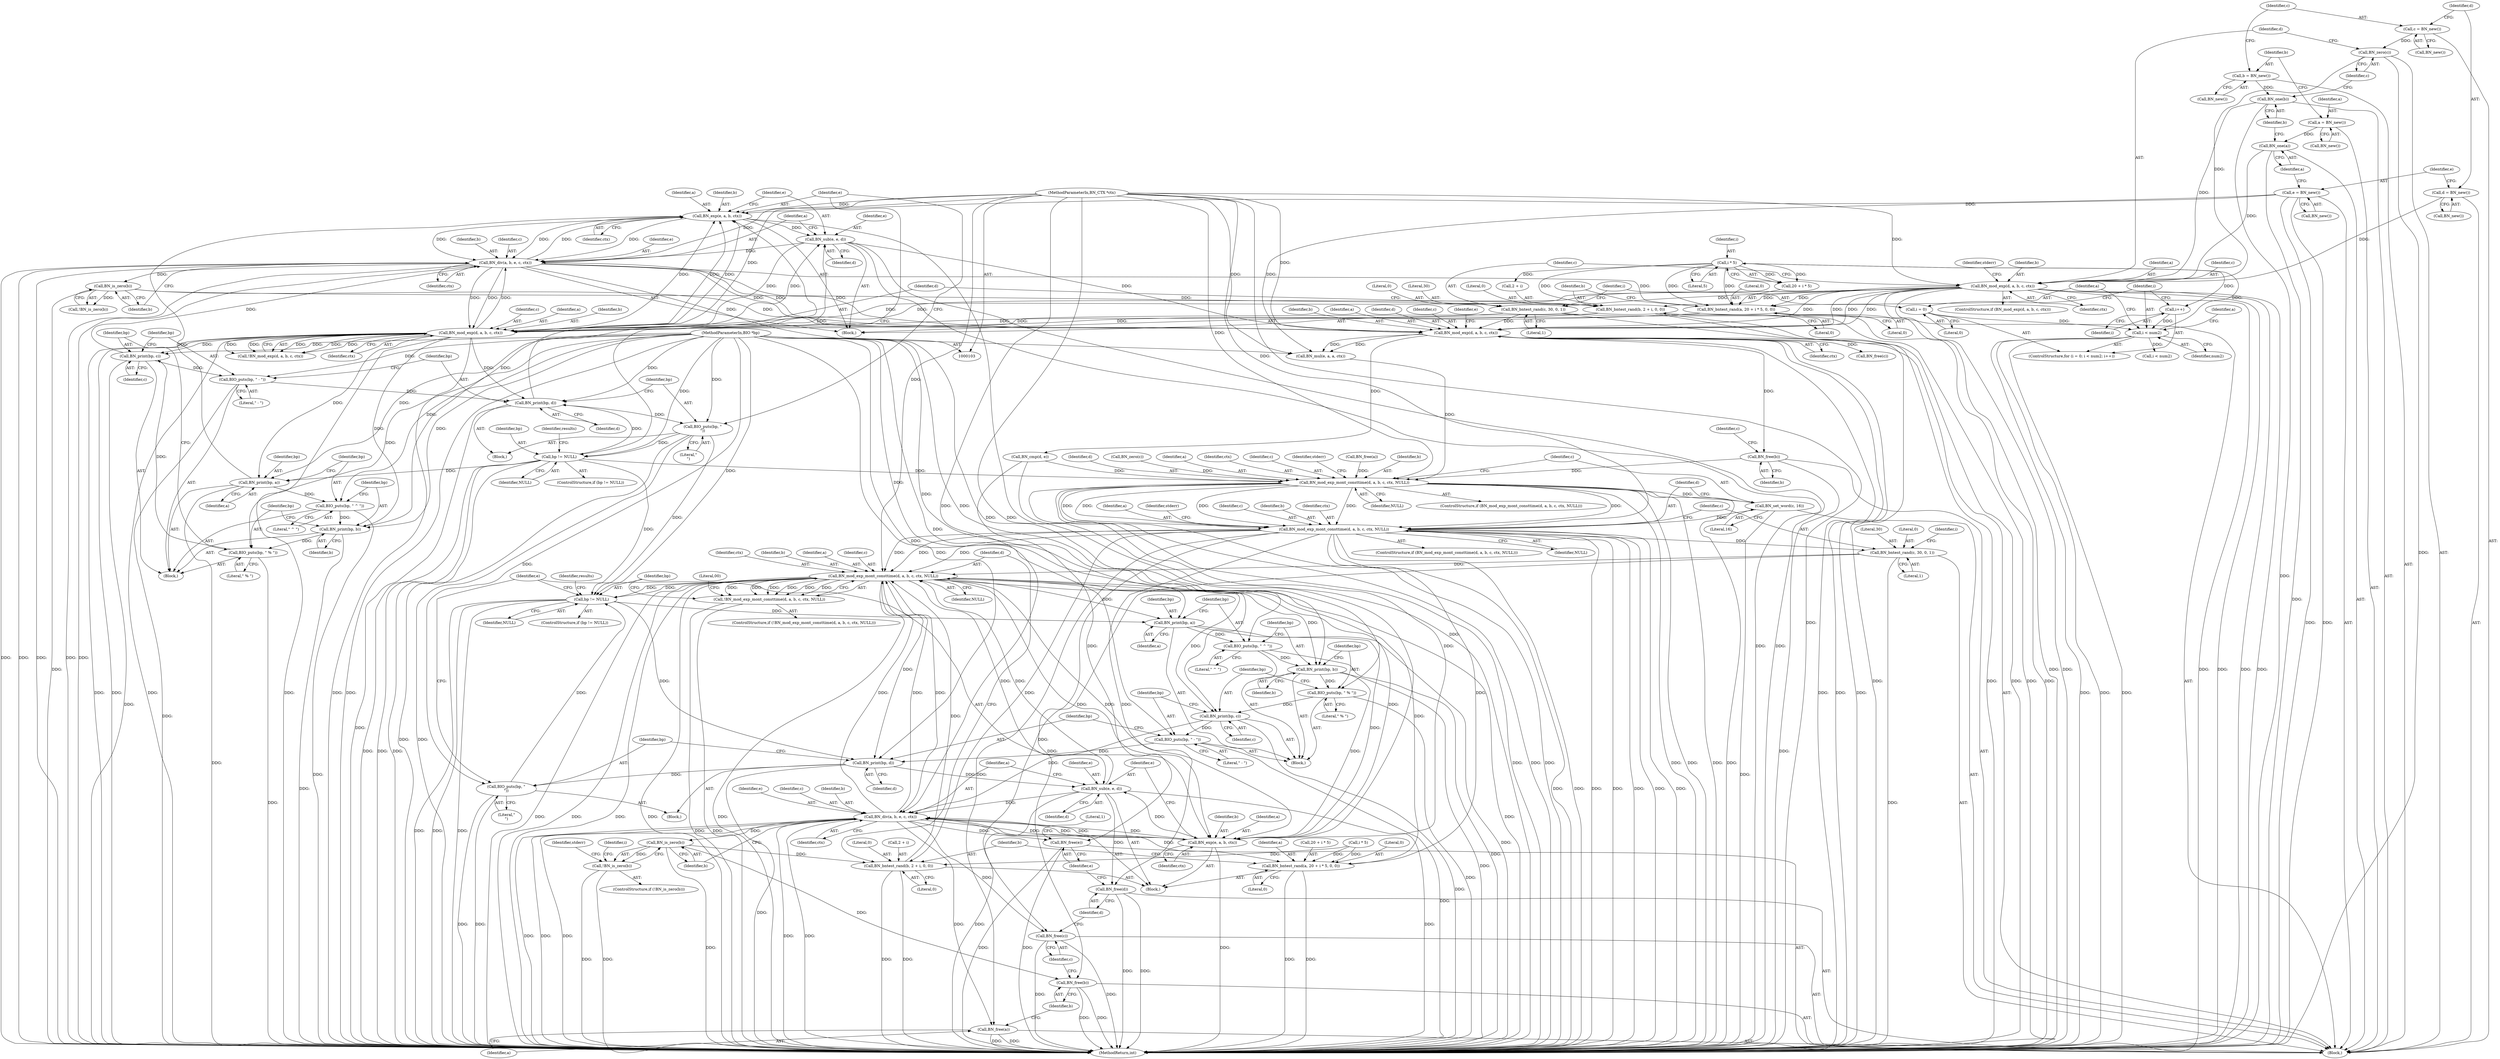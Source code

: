 digraph "0_openssl_d73cc256c8e256c32ed959456101b73ba9842f72@API" {
"1000281" [label="(Call,BN_free(b))"];
"1000258" [label="(Call,BN_mod_exp(d, a, b, c, ctx))"];
"1000226" [label="(Call,BN_sub(e, e, d))"];
"1000221" [label="(Call,BN_exp(e, a, b, ctx))"];
"1000125" [label="(Call,e = BN_new())"];
"1000230" [label="(Call,BN_div(a, b, e, c, ctx))"];
"1000180" [label="(Call,BN_mod_exp(d, a, b, c, ctx))"];
"1000135" [label="(Call,BN_mod_exp(d, a, b, c, ctx))"];
"1000122" [label="(Call,d = BN_new())"];
"1000128" [label="(Call,BN_one(a))"];
"1000113" [label="(Call,a = BN_new())"];
"1000130" [label="(Call,BN_one(b))"];
"1000116" [label="(Call,b = BN_new())"];
"1000132" [label="(Call,BN_zero(c))"];
"1000119" [label="(Call,c = BN_new())"];
"1000105" [label="(MethodParameterIn,BN_CTX *ctx)"];
"1000162" [label="(Call,BN_bntest_rand(a, 20 + i * 5, 0, 0))"];
"1000166" [label="(Call,i * 5)"];
"1000156" [label="(Call,i < num2)"];
"1000159" [label="(Call,i++)"];
"1000153" [label="(Call,i = 0)"];
"1000171" [label="(Call,BN_bntest_rand(b, 2 + i, 0, 0))"];
"1000238" [label="(Call,BN_is_zero(b))"];
"1000147" [label="(Call,BN_bntest_rand(c, 30, 0, 1))"];
"1000209" [label="(Call,BN_print(bp, c))"];
"1000206" [label="(Call,BIO_puts(bp, \" % \"))"];
"1000203" [label="(Call,BN_print(bp, b))"];
"1000200" [label="(Call,BIO_puts(bp, \" ^ \"))"];
"1000197" [label="(Call,BN_print(bp, a))"];
"1000189" [label="(Call,bp != NULL)"];
"1000218" [label="(Call,BIO_puts(bp, \"\n\"))"];
"1000215" [label="(Call,BN_print(bp, d))"];
"1000212" [label="(Call,BIO_puts(bp, \" - \"))"];
"1000104" [label="(MethodParameterIn,BIO *bp)"];
"1000288" [label="(Call,BN_mod_exp_mont_consttime(d, a, b, c, ctx, NULL))"];
"1000301" [label="(Call,BN_set_word(c, 16))"];
"1000305" [label="(Call,BN_mod_exp_mont_consttime(d, a, b, c, ctx, NULL))"];
"1000318" [label="(Call,BN_bntest_rand(c, 30, 0, 1))"];
"1000351" [label="(Call,BN_mod_exp_mont_consttime(d, a, b, c, ctx, NULL))"];
"1000350" [label="(Call,!BN_mod_exp_mont_consttime(d, a, b, c, ctx, NULL))"];
"1000361" [label="(Call,bp != NULL)"];
"1000369" [label="(Call,BN_print(bp, a))"];
"1000372" [label="(Call,BIO_puts(bp, \" ^ \"))"];
"1000375" [label="(Call,BN_print(bp, b))"];
"1000378" [label="(Call,BIO_puts(bp, \" % \"))"];
"1000381" [label="(Call,BN_print(bp, c))"];
"1000384" [label="(Call,BIO_puts(bp, \" - \"))"];
"1000387" [label="(Call,BN_print(bp, d))"];
"1000390" [label="(Call,BIO_puts(bp, \"\n\"))"];
"1000398" [label="(Call,BN_sub(e, e, d))"];
"1000402" [label="(Call,BN_div(a, b, e, c, ctx))"];
"1000333" [label="(Call,BN_bntest_rand(a, 20 + i * 5, 0, 0))"];
"1000393" [label="(Call,BN_exp(e, a, b, ctx))"];
"1000410" [label="(Call,BN_is_zero(b))"];
"1000342" [label="(Call,BN_bntest_rand(b, 2 + i, 0, 0))"];
"1000409" [label="(Call,!BN_is_zero(b))"];
"1000420" [label="(Call,BN_free(b))"];
"1000418" [label="(Call,BN_free(a))"];
"1000422" [label="(Call,BN_free(c))"];
"1000426" [label="(Call,BN_free(e))"];
"1000424" [label="(Call,BN_free(d))"];
"1000160" [label="(Identifier,i)"];
"1000173" [label="(Call,2 + i)"];
"1000430" [label="(MethodReturn,int)"];
"1000139" [label="(Identifier,c)"];
"1000404" [label="(Identifier,b)"];
"1000105" [label="(MethodParameterIn,BN_CTX *ctx)"];
"1000348" [label="(Literal,0)"];
"1000377" [label="(Identifier,b)"];
"1000195" [label="(Identifier,results)"];
"1000222" [label="(Identifier,e)"];
"1000310" [label="(Identifier,ctx)"];
"1000425" [label="(Identifier,d)"];
"1000320" [label="(Literal,30)"];
"1000133" [label="(Identifier,c)"];
"1000372" [label="(Call,BIO_puts(bp, \" ^ \"))"];
"1000396" [label="(Identifier,b)"];
"1000200" [label="(Call,BIO_puts(bp, \" ^ \"))"];
"1000216" [label="(Identifier,bp)"];
"1000341" [label="(Literal,0)"];
"1000318" [label="(Call,BN_bntest_rand(c, 30, 0, 1))"];
"1000128" [label="(Call,BN_one(a))"];
"1000132" [label="(Call,BN_zero(c))"];
"1000307" [label="(Identifier,a)"];
"1000149" [label="(Literal,30)"];
"1000287" [label="(ControlStructure,if (BN_mod_exp_mont_consttime(d, a, b, c, ctx, NULL)))"];
"1000401" [label="(Identifier,d)"];
"1000258" [label="(Call,BN_mod_exp(d, a, b, c, ctx))"];
"1000332" [label="(Block,)"];
"1000226" [label="(Call,BN_sub(e, e, d))"];
"1000225" [label="(Identifier,ctx)"];
"1000321" [label="(Literal,0)"];
"1000387" [label="(Call,BN_print(bp, d))"];
"1000382" [label="(Identifier,bp)"];
"1000169" [label="(Literal,0)"];
"1000220" [label="(Literal,\"\n\")"];
"1000223" [label="(Identifier,a)"];
"1000214" [label="(Literal,\" - \")"];
"1000120" [label="(Identifier,c)"];
"1000356" [label="(Identifier,ctx)"];
"1000397" [label="(Identifier,ctx)"];
"1000238" [label="(Call,BN_is_zero(b))"];
"1000354" [label="(Identifier,b)"];
"1000291" [label="(Identifier,b)"];
"1000378" [label="(Call,BIO_puts(bp, \" % \"))"];
"1000333" [label="(Call,BN_bntest_rand(a, 20 + i * 5, 0, 0))"];
"1000421" [label="(Identifier,b)"];
"1000392" [label="(Literal,\"\n\")"];
"1000306" [label="(Identifier,d)"];
"1000119" [label="(Call,c = BN_new())"];
"1000206" [label="(Call,BIO_puts(bp, \" % \"))"];
"1000367" [label="(Identifier,results)"];
"1000159" [label="(Call,i++)"];
"1000215" [label="(Call,BN_print(bp, d))"];
"1000122" [label="(Call,d = BN_new())"];
"1000363" [label="(Identifier,NULL)"];
"1000384" [label="(Call,BIO_puts(bp, \" - \"))"];
"1000402" [label="(Call,BN_div(a, b, e, c, ctx))"];
"1000231" [label="(Identifier,a)"];
"1000208" [label="(Literal,\" % \")"];
"1000349" [label="(ControlStructure,if (!BN_mod_exp_mont_consttime(d, a, b, c, ctx, NULL)))"];
"1000270" [label="(Call,BN_cmp(d, e))"];
"1000116" [label="(Call,b = BN_new())"];
"1000388" [label="(Identifier,bp)"];
"1000302" [label="(Identifier,c)"];
"1000314" [label="(Identifier,stderr)"];
"1000126" [label="(Identifier,e)"];
"1000152" [label="(ControlStructure,for (i = 0; i < num2; i++))"];
"1000154" [label="(Identifier,i)"];
"1000130" [label="(Call,BN_one(b))"];
"1000360" [label="(ControlStructure,if (bp != NULL))"];
"1000411" [label="(Identifier,b)"];
"1000264" [label="(Call,BN_mul(e, a, a, ctx))"];
"1000309" [label="(Identifier,c)"];
"1000262" [label="(Identifier,c)"];
"1000217" [label="(Identifier,d)"];
"1000370" [label="(Identifier,bp)"];
"1000190" [label="(Identifier,bp)"];
"1000148" [label="(Identifier,c)"];
"1000235" [label="(Identifier,ctx)"];
"1000289" [label="(Identifier,d)"];
"1000381" [label="(Call,BN_print(bp, c))"];
"1000283" [label="(Call,BN_free(c))"];
"1000304" [label="(ControlStructure,if (BN_mod_exp_mont_consttime(d, a, b, c, ctx, NULL)))"];
"1000188" [label="(ControlStructure,if (bp != NULL))"];
"1000383" [label="(Identifier,c)"];
"1000213" [label="(Identifier,bp)"];
"1000424" [label="(Call,BN_free(d))"];
"1000156" [label="(Call,i < num2)"];
"1000375" [label="(Call,BN_print(bp, b))"];
"1000284" [label="(Identifier,c)"];
"1000134" [label="(ControlStructure,if (BN_mod_exp(d, a, b, c, ctx)))"];
"1000197" [label="(Call,BN_print(bp, a))"];
"1000408" [label="(ControlStructure,if (!BN_is_zero(b)))"];
"1000201" [label="(Identifier,bp)"];
"1000353" [label="(Identifier,a)"];
"1000385" [label="(Identifier,bp)"];
"1000405" [label="(Identifier,e)"];
"1000334" [label="(Identifier,a)"];
"1000303" [label="(Literal,16)"];
"1000184" [label="(Identifier,c)"];
"1000391" [label="(Identifier,bp)"];
"1000403" [label="(Identifier,a)"];
"1000140" [label="(Identifier,ctx)"];
"1000285" [label="(Call,BN_zero(c))"];
"1000368" [label="(Block,)"];
"1000161" [label="(Block,)"];
"1000189" [label="(Call,bp != NULL)"];
"1000429" [label="(Literal,1)"];
"1000212" [label="(Call,BIO_puts(bp, \" - \"))"];
"1000357" [label="(Identifier,NULL)"];
"1000352" [label="(Identifier,d)"];
"1000239" [label="(Identifier,b)"];
"1000191" [label="(Identifier,NULL)"];
"1000361" [label="(Call,bp != NULL)"];
"1000400" [label="(Identifier,e)"];
"1000281" [label="(Call,BN_free(b))"];
"1000230" [label="(Call,BN_div(a, b, e, c, ctx))"];
"1000218" [label="(Call,BIO_puts(bp, \"\n\"))"];
"1000322" [label="(Literal,1)"];
"1000221" [label="(Call,BN_exp(e, a, b, ctx))"];
"1000327" [label="(Call,i < num2)"];
"1000192" [label="(Block,)"];
"1000136" [label="(Identifier,d)"];
"1000124" [label="(Call,BN_new())"];
"1000151" [label="(Literal,1)"];
"1000229" [label="(Identifier,d)"];
"1000177" [label="(Literal,0)"];
"1000319" [label="(Identifier,c)"];
"1000335" [label="(Call,20 + i * 5)"];
"1000395" [label="(Identifier,a)"];
"1000260" [label="(Identifier,a)"];
"1000123" [label="(Identifier,d)"];
"1000420" [label="(Call,BN_free(b))"];
"1000419" [label="(Identifier,a)"];
"1000210" [label="(Identifier,bp)"];
"1000233" [label="(Identifier,e)"];
"1000153" [label="(Call,i = 0)"];
"1000131" [label="(Identifier,b)"];
"1000219" [label="(Identifier,bp)"];
"1000337" [label="(Call,i * 5)"];
"1000207" [label="(Identifier,bp)"];
"1000232" [label="(Identifier,b)"];
"1000362" [label="(Identifier,bp)"];
"1000162" [label="(Call,BN_bntest_rand(a, 20 + i * 5, 0, 0))"];
"1000265" [label="(Identifier,e)"];
"1000202" [label="(Literal,\" ^ \")"];
"1000369" [label="(Call,BN_print(bp, a))"];
"1000380" [label="(Literal,\" % \")"];
"1000347" [label="(Literal,0)"];
"1000427" [label="(Identifier,e)"];
"1000104" [label="(MethodParameterIn,BIO *bp)"];
"1000305" [label="(Call,BN_mod_exp_mont_consttime(d, a, b, c, ctx, NULL))"];
"1000379" [label="(Identifier,bp)"];
"1000426" [label="(Call,BN_free(e))"];
"1000414" [label="(Identifier,stderr)"];
"1000343" [label="(Identifier,b)"];
"1000371" [label="(Identifier,a)"];
"1000150" [label="(Literal,0)"];
"1000350" [label="(Call,!BN_mod_exp_mont_consttime(d, a, b, c, ctx, NULL))"];
"1000125" [label="(Call,e = BN_new())"];
"1000355" [label="(Identifier,c)"];
"1000373" [label="(Identifier,bp)"];
"1000143" [label="(Identifier,stderr)"];
"1000308" [label="(Identifier,b)"];
"1000224" [label="(Identifier,b)"];
"1000290" [label="(Identifier,a)"];
"1000172" [label="(Identifier,b)"];
"1000182" [label="(Identifier,a)"];
"1000374" [label="(Literal,\" ^ \")"];
"1000293" [label="(Identifier,ctx)"];
"1000351" [label="(Call,BN_mod_exp_mont_consttime(d, a, b, c, ctx, NULL))"];
"1000390" [label="(Call,BIO_puts(bp, \"\n\"))"];
"1000204" [label="(Identifier,bp)"];
"1000121" [label="(Call,BN_new())"];
"1000106" [label="(Block,)"];
"1000183" [label="(Identifier,b)"];
"1000114" [label="(Identifier,a)"];
"1000117" [label="(Identifier,b)"];
"1000167" [label="(Identifier,i)"];
"1000198" [label="(Identifier,bp)"];
"1000359" [label="(Literal,00)"];
"1000138" [label="(Identifier,b)"];
"1000340" [label="(Literal,0)"];
"1000127" [label="(Call,BN_new())"];
"1000234" [label="(Identifier,c)"];
"1000179" [label="(Call,!BN_mod_exp(d, a, b, c, ctx))"];
"1000203" [label="(Call,BN_print(bp, b))"];
"1000185" [label="(Identifier,ctx)"];
"1000407" [label="(Identifier,ctx)"];
"1000163" [label="(Identifier,a)"];
"1000294" [label="(Identifier,NULL)"];
"1000423" [label="(Identifier,c)"];
"1000180" [label="(Call,BN_mod_exp(d, a, b, c, ctx))"];
"1000248" [label="(Identifier,a)"];
"1000263" [label="(Identifier,ctx)"];
"1000113" [label="(Call,a = BN_new())"];
"1000344" [label="(Call,2 + i)"];
"1000292" [label="(Identifier,c)"];
"1000170" [label="(Literal,0)"];
"1000168" [label="(Literal,5)"];
"1000418" [label="(Call,BN_free(a))"];
"1000422" [label="(Call,BN_free(c))"];
"1000137" [label="(Identifier,a)"];
"1000325" [label="(Identifier,i)"];
"1000399" [label="(Identifier,e)"];
"1000158" [label="(Identifier,num2)"];
"1000376" [label="(Identifier,bp)"];
"1000297" [label="(Identifier,stderr)"];
"1000282" [label="(Identifier,b)"];
"1000196" [label="(Block,)"];
"1000157" [label="(Identifier,i)"];
"1000118" [label="(Call,BN_new())"];
"1000342" [label="(Call,BN_bntest_rand(b, 2 + i, 0, 0))"];
"1000199" [label="(Identifier,a)"];
"1000393" [label="(Call,BN_exp(e, a, b, ctx))"];
"1000409" [label="(Call,!BN_is_zero(b))"];
"1000410" [label="(Call,BN_is_zero(b))"];
"1000406" [label="(Identifier,c)"];
"1000394" [label="(Identifier,e)"];
"1000364" [label="(Block,)"];
"1000331" [label="(Identifier,i)"];
"1000228" [label="(Identifier,e)"];
"1000176" [label="(Literal,0)"];
"1000261" [label="(Identifier,b)"];
"1000279" [label="(Call,BN_free(a))"];
"1000398" [label="(Call,BN_sub(e, e, d))"];
"1000205" [label="(Identifier,b)"];
"1000386" [label="(Literal,\" - \")"];
"1000129" [label="(Identifier,a)"];
"1000227" [label="(Identifier,e)"];
"1000237" [label="(Call,!BN_is_zero(b))"];
"1000211" [label="(Identifier,c)"];
"1000311" [label="(Identifier,NULL)"];
"1000259" [label="(Identifier,d)"];
"1000171" [label="(Call,BN_bntest_rand(b, 2 + i, 0, 0))"];
"1000115" [label="(Call,BN_new())"];
"1000181" [label="(Identifier,d)"];
"1000147" [label="(Call,BN_bntest_rand(c, 30, 0, 1))"];
"1000288" [label="(Call,BN_mod_exp_mont_consttime(d, a, b, c, ctx, NULL))"];
"1000209" [label="(Call,BN_print(bp, c))"];
"1000155" [label="(Literal,0)"];
"1000389" [label="(Identifier,d)"];
"1000166" [label="(Call,i * 5)"];
"1000135" [label="(Call,BN_mod_exp(d, a, b, c, ctx))"];
"1000164" [label="(Call,20 + i * 5)"];
"1000301" [label="(Call,BN_set_word(c, 16))"];
"1000281" -> "1000106"  [label="AST: "];
"1000281" -> "1000282"  [label="CFG: "];
"1000282" -> "1000281"  [label="AST: "];
"1000284" -> "1000281"  [label="CFG: "];
"1000281" -> "1000430"  [label="DDG: "];
"1000258" -> "1000281"  [label="DDG: "];
"1000281" -> "1000288"  [label="DDG: "];
"1000258" -> "1000106"  [label="AST: "];
"1000258" -> "1000263"  [label="CFG: "];
"1000259" -> "1000258"  [label="AST: "];
"1000260" -> "1000258"  [label="AST: "];
"1000261" -> "1000258"  [label="AST: "];
"1000262" -> "1000258"  [label="AST: "];
"1000263" -> "1000258"  [label="AST: "];
"1000265" -> "1000258"  [label="CFG: "];
"1000258" -> "1000430"  [label="DDG: "];
"1000258" -> "1000430"  [label="DDG: "];
"1000258" -> "1000430"  [label="DDG: "];
"1000226" -> "1000258"  [label="DDG: "];
"1000135" -> "1000258"  [label="DDG: "];
"1000135" -> "1000258"  [label="DDG: "];
"1000135" -> "1000258"  [label="DDG: "];
"1000135" -> "1000258"  [label="DDG: "];
"1000230" -> "1000258"  [label="DDG: "];
"1000230" -> "1000258"  [label="DDG: "];
"1000230" -> "1000258"  [label="DDG: "];
"1000238" -> "1000258"  [label="DDG: "];
"1000147" -> "1000258"  [label="DDG: "];
"1000105" -> "1000258"  [label="DDG: "];
"1000258" -> "1000264"  [label="DDG: "];
"1000258" -> "1000264"  [label="DDG: "];
"1000258" -> "1000270"  [label="DDG: "];
"1000258" -> "1000283"  [label="DDG: "];
"1000226" -> "1000161"  [label="AST: "];
"1000226" -> "1000229"  [label="CFG: "];
"1000227" -> "1000226"  [label="AST: "];
"1000228" -> "1000226"  [label="AST: "];
"1000229" -> "1000226"  [label="AST: "];
"1000231" -> "1000226"  [label="CFG: "];
"1000226" -> "1000430"  [label="DDG: "];
"1000226" -> "1000430"  [label="DDG: "];
"1000226" -> "1000180"  [label="DDG: "];
"1000221" -> "1000226"  [label="DDG: "];
"1000215" -> "1000226"  [label="DDG: "];
"1000180" -> "1000226"  [label="DDG: "];
"1000226" -> "1000230"  [label="DDG: "];
"1000221" -> "1000161"  [label="AST: "];
"1000221" -> "1000225"  [label="CFG: "];
"1000222" -> "1000221"  [label="AST: "];
"1000223" -> "1000221"  [label="AST: "];
"1000224" -> "1000221"  [label="AST: "];
"1000225" -> "1000221"  [label="AST: "];
"1000227" -> "1000221"  [label="CFG: "];
"1000221" -> "1000430"  [label="DDG: "];
"1000125" -> "1000221"  [label="DDG: "];
"1000230" -> "1000221"  [label="DDG: "];
"1000180" -> "1000221"  [label="DDG: "];
"1000180" -> "1000221"  [label="DDG: "];
"1000180" -> "1000221"  [label="DDG: "];
"1000197" -> "1000221"  [label="DDG: "];
"1000203" -> "1000221"  [label="DDG: "];
"1000105" -> "1000221"  [label="DDG: "];
"1000221" -> "1000230"  [label="DDG: "];
"1000221" -> "1000230"  [label="DDG: "];
"1000221" -> "1000230"  [label="DDG: "];
"1000125" -> "1000106"  [label="AST: "];
"1000125" -> "1000127"  [label="CFG: "];
"1000126" -> "1000125"  [label="AST: "];
"1000127" -> "1000125"  [label="AST: "];
"1000129" -> "1000125"  [label="CFG: "];
"1000125" -> "1000430"  [label="DDG: "];
"1000125" -> "1000430"  [label="DDG: "];
"1000125" -> "1000264"  [label="DDG: "];
"1000230" -> "1000161"  [label="AST: "];
"1000230" -> "1000235"  [label="CFG: "];
"1000231" -> "1000230"  [label="AST: "];
"1000232" -> "1000230"  [label="AST: "];
"1000233" -> "1000230"  [label="AST: "];
"1000234" -> "1000230"  [label="AST: "];
"1000235" -> "1000230"  [label="AST: "];
"1000239" -> "1000230"  [label="CFG: "];
"1000230" -> "1000430"  [label="DDG: "];
"1000230" -> "1000430"  [label="DDG: "];
"1000230" -> "1000430"  [label="DDG: "];
"1000230" -> "1000430"  [label="DDG: "];
"1000230" -> "1000430"  [label="DDG: "];
"1000230" -> "1000162"  [label="DDG: "];
"1000230" -> "1000180"  [label="DDG: "];
"1000230" -> "1000180"  [label="DDG: "];
"1000180" -> "1000230"  [label="DDG: "];
"1000209" -> "1000230"  [label="DDG: "];
"1000105" -> "1000230"  [label="DDG: "];
"1000230" -> "1000238"  [label="DDG: "];
"1000230" -> "1000264"  [label="DDG: "];
"1000180" -> "1000179"  [label="AST: "];
"1000180" -> "1000185"  [label="CFG: "];
"1000181" -> "1000180"  [label="AST: "];
"1000182" -> "1000180"  [label="AST: "];
"1000183" -> "1000180"  [label="AST: "];
"1000184" -> "1000180"  [label="AST: "];
"1000185" -> "1000180"  [label="AST: "];
"1000179" -> "1000180"  [label="CFG: "];
"1000180" -> "1000430"  [label="DDG: "];
"1000180" -> "1000430"  [label="DDG: "];
"1000180" -> "1000430"  [label="DDG: "];
"1000180" -> "1000430"  [label="DDG: "];
"1000180" -> "1000430"  [label="DDG: "];
"1000180" -> "1000179"  [label="DDG: "];
"1000180" -> "1000179"  [label="DDG: "];
"1000180" -> "1000179"  [label="DDG: "];
"1000180" -> "1000179"  [label="DDG: "];
"1000180" -> "1000179"  [label="DDG: "];
"1000135" -> "1000180"  [label="DDG: "];
"1000135" -> "1000180"  [label="DDG: "];
"1000162" -> "1000180"  [label="DDG: "];
"1000171" -> "1000180"  [label="DDG: "];
"1000147" -> "1000180"  [label="DDG: "];
"1000105" -> "1000180"  [label="DDG: "];
"1000180" -> "1000197"  [label="DDG: "];
"1000180" -> "1000203"  [label="DDG: "];
"1000180" -> "1000209"  [label="DDG: "];
"1000180" -> "1000215"  [label="DDG: "];
"1000135" -> "1000134"  [label="AST: "];
"1000135" -> "1000140"  [label="CFG: "];
"1000136" -> "1000135"  [label="AST: "];
"1000137" -> "1000135"  [label="AST: "];
"1000138" -> "1000135"  [label="AST: "];
"1000139" -> "1000135"  [label="AST: "];
"1000140" -> "1000135"  [label="AST: "];
"1000143" -> "1000135"  [label="CFG: "];
"1000148" -> "1000135"  [label="CFG: "];
"1000135" -> "1000430"  [label="DDG: "];
"1000135" -> "1000430"  [label="DDG: "];
"1000135" -> "1000430"  [label="DDG: "];
"1000135" -> "1000430"  [label="DDG: "];
"1000135" -> "1000430"  [label="DDG: "];
"1000135" -> "1000430"  [label="DDG: "];
"1000122" -> "1000135"  [label="DDG: "];
"1000128" -> "1000135"  [label="DDG: "];
"1000130" -> "1000135"  [label="DDG: "];
"1000132" -> "1000135"  [label="DDG: "];
"1000105" -> "1000135"  [label="DDG: "];
"1000135" -> "1000147"  [label="DDG: "];
"1000135" -> "1000162"  [label="DDG: "];
"1000135" -> "1000171"  [label="DDG: "];
"1000122" -> "1000106"  [label="AST: "];
"1000122" -> "1000124"  [label="CFG: "];
"1000123" -> "1000122"  [label="AST: "];
"1000124" -> "1000122"  [label="AST: "];
"1000126" -> "1000122"  [label="CFG: "];
"1000128" -> "1000106"  [label="AST: "];
"1000128" -> "1000129"  [label="CFG: "];
"1000129" -> "1000128"  [label="AST: "];
"1000131" -> "1000128"  [label="CFG: "];
"1000128" -> "1000430"  [label="DDG: "];
"1000113" -> "1000128"  [label="DDG: "];
"1000113" -> "1000106"  [label="AST: "];
"1000113" -> "1000115"  [label="CFG: "];
"1000114" -> "1000113"  [label="AST: "];
"1000115" -> "1000113"  [label="AST: "];
"1000117" -> "1000113"  [label="CFG: "];
"1000130" -> "1000106"  [label="AST: "];
"1000130" -> "1000131"  [label="CFG: "];
"1000131" -> "1000130"  [label="AST: "];
"1000133" -> "1000130"  [label="CFG: "];
"1000130" -> "1000430"  [label="DDG: "];
"1000116" -> "1000130"  [label="DDG: "];
"1000116" -> "1000106"  [label="AST: "];
"1000116" -> "1000118"  [label="CFG: "];
"1000117" -> "1000116"  [label="AST: "];
"1000118" -> "1000116"  [label="AST: "];
"1000120" -> "1000116"  [label="CFG: "];
"1000132" -> "1000106"  [label="AST: "];
"1000132" -> "1000133"  [label="CFG: "];
"1000133" -> "1000132"  [label="AST: "];
"1000136" -> "1000132"  [label="CFG: "];
"1000132" -> "1000430"  [label="DDG: "];
"1000119" -> "1000132"  [label="DDG: "];
"1000119" -> "1000106"  [label="AST: "];
"1000119" -> "1000121"  [label="CFG: "];
"1000120" -> "1000119"  [label="AST: "];
"1000121" -> "1000119"  [label="AST: "];
"1000123" -> "1000119"  [label="CFG: "];
"1000105" -> "1000103"  [label="AST: "];
"1000105" -> "1000430"  [label="DDG: "];
"1000105" -> "1000264"  [label="DDG: "];
"1000105" -> "1000288"  [label="DDG: "];
"1000105" -> "1000305"  [label="DDG: "];
"1000105" -> "1000351"  [label="DDG: "];
"1000105" -> "1000393"  [label="DDG: "];
"1000105" -> "1000402"  [label="DDG: "];
"1000162" -> "1000161"  [label="AST: "];
"1000162" -> "1000170"  [label="CFG: "];
"1000163" -> "1000162"  [label="AST: "];
"1000164" -> "1000162"  [label="AST: "];
"1000169" -> "1000162"  [label="AST: "];
"1000170" -> "1000162"  [label="AST: "];
"1000172" -> "1000162"  [label="CFG: "];
"1000162" -> "1000430"  [label="DDG: "];
"1000162" -> "1000430"  [label="DDG: "];
"1000166" -> "1000162"  [label="DDG: "];
"1000166" -> "1000162"  [label="DDG: "];
"1000166" -> "1000164"  [label="AST: "];
"1000166" -> "1000168"  [label="CFG: "];
"1000167" -> "1000166"  [label="AST: "];
"1000168" -> "1000166"  [label="AST: "];
"1000164" -> "1000166"  [label="CFG: "];
"1000166" -> "1000159"  [label="DDG: "];
"1000166" -> "1000164"  [label="DDG: "];
"1000166" -> "1000164"  [label="DDG: "];
"1000156" -> "1000166"  [label="DDG: "];
"1000166" -> "1000171"  [label="DDG: "];
"1000166" -> "1000173"  [label="DDG: "];
"1000156" -> "1000152"  [label="AST: "];
"1000156" -> "1000158"  [label="CFG: "];
"1000157" -> "1000156"  [label="AST: "];
"1000158" -> "1000156"  [label="AST: "];
"1000163" -> "1000156"  [label="CFG: "];
"1000248" -> "1000156"  [label="CFG: "];
"1000156" -> "1000430"  [label="DDG: "];
"1000156" -> "1000430"  [label="DDG: "];
"1000156" -> "1000430"  [label="DDG: "];
"1000159" -> "1000156"  [label="DDG: "];
"1000153" -> "1000156"  [label="DDG: "];
"1000156" -> "1000327"  [label="DDG: "];
"1000159" -> "1000152"  [label="AST: "];
"1000159" -> "1000160"  [label="CFG: "];
"1000160" -> "1000159"  [label="AST: "];
"1000157" -> "1000159"  [label="CFG: "];
"1000153" -> "1000152"  [label="AST: "];
"1000153" -> "1000155"  [label="CFG: "];
"1000154" -> "1000153"  [label="AST: "];
"1000155" -> "1000153"  [label="AST: "];
"1000157" -> "1000153"  [label="CFG: "];
"1000171" -> "1000161"  [label="AST: "];
"1000171" -> "1000177"  [label="CFG: "];
"1000172" -> "1000171"  [label="AST: "];
"1000173" -> "1000171"  [label="AST: "];
"1000176" -> "1000171"  [label="AST: "];
"1000177" -> "1000171"  [label="AST: "];
"1000181" -> "1000171"  [label="CFG: "];
"1000171" -> "1000430"  [label="DDG: "];
"1000171" -> "1000430"  [label="DDG: "];
"1000238" -> "1000171"  [label="DDG: "];
"1000238" -> "1000237"  [label="AST: "];
"1000238" -> "1000239"  [label="CFG: "];
"1000239" -> "1000238"  [label="AST: "];
"1000237" -> "1000238"  [label="CFG: "];
"1000238" -> "1000430"  [label="DDG: "];
"1000238" -> "1000237"  [label="DDG: "];
"1000147" -> "1000106"  [label="AST: "];
"1000147" -> "1000151"  [label="CFG: "];
"1000148" -> "1000147"  [label="AST: "];
"1000149" -> "1000147"  [label="AST: "];
"1000150" -> "1000147"  [label="AST: "];
"1000151" -> "1000147"  [label="AST: "];
"1000154" -> "1000147"  [label="CFG: "];
"1000147" -> "1000430"  [label="DDG: "];
"1000209" -> "1000196"  [label="AST: "];
"1000209" -> "1000211"  [label="CFG: "];
"1000210" -> "1000209"  [label="AST: "];
"1000211" -> "1000209"  [label="AST: "];
"1000213" -> "1000209"  [label="CFG: "];
"1000209" -> "1000430"  [label="DDG: "];
"1000206" -> "1000209"  [label="DDG: "];
"1000104" -> "1000209"  [label="DDG: "];
"1000209" -> "1000212"  [label="DDG: "];
"1000206" -> "1000196"  [label="AST: "];
"1000206" -> "1000208"  [label="CFG: "];
"1000207" -> "1000206"  [label="AST: "];
"1000208" -> "1000206"  [label="AST: "];
"1000210" -> "1000206"  [label="CFG: "];
"1000206" -> "1000430"  [label="DDG: "];
"1000203" -> "1000206"  [label="DDG: "];
"1000104" -> "1000206"  [label="DDG: "];
"1000203" -> "1000196"  [label="AST: "];
"1000203" -> "1000205"  [label="CFG: "];
"1000204" -> "1000203"  [label="AST: "];
"1000205" -> "1000203"  [label="AST: "];
"1000207" -> "1000203"  [label="CFG: "];
"1000203" -> "1000430"  [label="DDG: "];
"1000200" -> "1000203"  [label="DDG: "];
"1000104" -> "1000203"  [label="DDG: "];
"1000200" -> "1000196"  [label="AST: "];
"1000200" -> "1000202"  [label="CFG: "];
"1000201" -> "1000200"  [label="AST: "];
"1000202" -> "1000200"  [label="AST: "];
"1000204" -> "1000200"  [label="CFG: "];
"1000200" -> "1000430"  [label="DDG: "];
"1000197" -> "1000200"  [label="DDG: "];
"1000104" -> "1000200"  [label="DDG: "];
"1000197" -> "1000196"  [label="AST: "];
"1000197" -> "1000199"  [label="CFG: "];
"1000198" -> "1000197"  [label="AST: "];
"1000199" -> "1000197"  [label="AST: "];
"1000201" -> "1000197"  [label="CFG: "];
"1000197" -> "1000430"  [label="DDG: "];
"1000189" -> "1000197"  [label="DDG: "];
"1000104" -> "1000197"  [label="DDG: "];
"1000189" -> "1000188"  [label="AST: "];
"1000189" -> "1000191"  [label="CFG: "];
"1000190" -> "1000189"  [label="AST: "];
"1000191" -> "1000189"  [label="AST: "];
"1000195" -> "1000189"  [label="CFG: "];
"1000222" -> "1000189"  [label="CFG: "];
"1000189" -> "1000430"  [label="DDG: "];
"1000189" -> "1000430"  [label="DDG: "];
"1000189" -> "1000430"  [label="DDG: "];
"1000218" -> "1000189"  [label="DDG: "];
"1000104" -> "1000189"  [label="DDG: "];
"1000189" -> "1000215"  [label="DDG: "];
"1000189" -> "1000288"  [label="DDG: "];
"1000189" -> "1000361"  [label="DDG: "];
"1000218" -> "1000192"  [label="AST: "];
"1000218" -> "1000220"  [label="CFG: "];
"1000219" -> "1000218"  [label="AST: "];
"1000220" -> "1000218"  [label="AST: "];
"1000222" -> "1000218"  [label="CFG: "];
"1000218" -> "1000430"  [label="DDG: "];
"1000218" -> "1000430"  [label="DDG: "];
"1000215" -> "1000218"  [label="DDG: "];
"1000104" -> "1000218"  [label="DDG: "];
"1000218" -> "1000361"  [label="DDG: "];
"1000215" -> "1000192"  [label="AST: "];
"1000215" -> "1000217"  [label="CFG: "];
"1000216" -> "1000215"  [label="AST: "];
"1000217" -> "1000215"  [label="AST: "];
"1000219" -> "1000215"  [label="CFG: "];
"1000215" -> "1000430"  [label="DDG: "];
"1000212" -> "1000215"  [label="DDG: "];
"1000104" -> "1000215"  [label="DDG: "];
"1000212" -> "1000196"  [label="AST: "];
"1000212" -> "1000214"  [label="CFG: "];
"1000213" -> "1000212"  [label="AST: "];
"1000214" -> "1000212"  [label="AST: "];
"1000216" -> "1000212"  [label="CFG: "];
"1000212" -> "1000430"  [label="DDG: "];
"1000104" -> "1000212"  [label="DDG: "];
"1000104" -> "1000103"  [label="AST: "];
"1000104" -> "1000430"  [label="DDG: "];
"1000104" -> "1000361"  [label="DDG: "];
"1000104" -> "1000369"  [label="DDG: "];
"1000104" -> "1000372"  [label="DDG: "];
"1000104" -> "1000375"  [label="DDG: "];
"1000104" -> "1000378"  [label="DDG: "];
"1000104" -> "1000381"  [label="DDG: "];
"1000104" -> "1000384"  [label="DDG: "];
"1000104" -> "1000387"  [label="DDG: "];
"1000104" -> "1000390"  [label="DDG: "];
"1000288" -> "1000287"  [label="AST: "];
"1000288" -> "1000294"  [label="CFG: "];
"1000289" -> "1000288"  [label="AST: "];
"1000290" -> "1000288"  [label="AST: "];
"1000291" -> "1000288"  [label="AST: "];
"1000292" -> "1000288"  [label="AST: "];
"1000293" -> "1000288"  [label="AST: "];
"1000294" -> "1000288"  [label="AST: "];
"1000297" -> "1000288"  [label="CFG: "];
"1000302" -> "1000288"  [label="CFG: "];
"1000288" -> "1000430"  [label="DDG: "];
"1000288" -> "1000430"  [label="DDG: "];
"1000288" -> "1000430"  [label="DDG: "];
"1000288" -> "1000430"  [label="DDG: "];
"1000288" -> "1000430"  [label="DDG: "];
"1000288" -> "1000430"  [label="DDG: "];
"1000288" -> "1000430"  [label="DDG: "];
"1000270" -> "1000288"  [label="DDG: "];
"1000279" -> "1000288"  [label="DDG: "];
"1000285" -> "1000288"  [label="DDG: "];
"1000264" -> "1000288"  [label="DDG: "];
"1000288" -> "1000301"  [label="DDG: "];
"1000288" -> "1000305"  [label="DDG: "];
"1000288" -> "1000305"  [label="DDG: "];
"1000288" -> "1000305"  [label="DDG: "];
"1000288" -> "1000305"  [label="DDG: "];
"1000288" -> "1000305"  [label="DDG: "];
"1000301" -> "1000106"  [label="AST: "];
"1000301" -> "1000303"  [label="CFG: "];
"1000302" -> "1000301"  [label="AST: "];
"1000303" -> "1000301"  [label="AST: "];
"1000306" -> "1000301"  [label="CFG: "];
"1000301" -> "1000430"  [label="DDG: "];
"1000301" -> "1000305"  [label="DDG: "];
"1000305" -> "1000304"  [label="AST: "];
"1000305" -> "1000311"  [label="CFG: "];
"1000306" -> "1000305"  [label="AST: "];
"1000307" -> "1000305"  [label="AST: "];
"1000308" -> "1000305"  [label="AST: "];
"1000309" -> "1000305"  [label="AST: "];
"1000310" -> "1000305"  [label="AST: "];
"1000311" -> "1000305"  [label="AST: "];
"1000314" -> "1000305"  [label="CFG: "];
"1000319" -> "1000305"  [label="CFG: "];
"1000305" -> "1000430"  [label="DDG: "];
"1000305" -> "1000430"  [label="DDG: "];
"1000305" -> "1000430"  [label="DDG: "];
"1000305" -> "1000430"  [label="DDG: "];
"1000305" -> "1000430"  [label="DDG: "];
"1000305" -> "1000430"  [label="DDG: "];
"1000305" -> "1000430"  [label="DDG: "];
"1000305" -> "1000318"  [label="DDG: "];
"1000305" -> "1000333"  [label="DDG: "];
"1000305" -> "1000342"  [label="DDG: "];
"1000305" -> "1000351"  [label="DDG: "];
"1000305" -> "1000351"  [label="DDG: "];
"1000305" -> "1000351"  [label="DDG: "];
"1000305" -> "1000418"  [label="DDG: "];
"1000305" -> "1000420"  [label="DDG: "];
"1000305" -> "1000424"  [label="DDG: "];
"1000318" -> "1000106"  [label="AST: "];
"1000318" -> "1000322"  [label="CFG: "];
"1000319" -> "1000318"  [label="AST: "];
"1000320" -> "1000318"  [label="AST: "];
"1000321" -> "1000318"  [label="AST: "];
"1000322" -> "1000318"  [label="AST: "];
"1000325" -> "1000318"  [label="CFG: "];
"1000318" -> "1000430"  [label="DDG: "];
"1000318" -> "1000351"  [label="DDG: "];
"1000318" -> "1000422"  [label="DDG: "];
"1000351" -> "1000350"  [label="AST: "];
"1000351" -> "1000357"  [label="CFG: "];
"1000352" -> "1000351"  [label="AST: "];
"1000353" -> "1000351"  [label="AST: "];
"1000354" -> "1000351"  [label="AST: "];
"1000355" -> "1000351"  [label="AST: "];
"1000356" -> "1000351"  [label="AST: "];
"1000357" -> "1000351"  [label="AST: "];
"1000350" -> "1000351"  [label="CFG: "];
"1000351" -> "1000430"  [label="DDG: "];
"1000351" -> "1000430"  [label="DDG: "];
"1000351" -> "1000430"  [label="DDG: "];
"1000351" -> "1000430"  [label="DDG: "];
"1000351" -> "1000430"  [label="DDG: "];
"1000351" -> "1000430"  [label="DDG: "];
"1000351" -> "1000350"  [label="DDG: "];
"1000351" -> "1000350"  [label="DDG: "];
"1000351" -> "1000350"  [label="DDG: "];
"1000351" -> "1000350"  [label="DDG: "];
"1000351" -> "1000350"  [label="DDG: "];
"1000351" -> "1000350"  [label="DDG: "];
"1000398" -> "1000351"  [label="DDG: "];
"1000333" -> "1000351"  [label="DDG: "];
"1000342" -> "1000351"  [label="DDG: "];
"1000402" -> "1000351"  [label="DDG: "];
"1000402" -> "1000351"  [label="DDG: "];
"1000361" -> "1000351"  [label="DDG: "];
"1000351" -> "1000361"  [label="DDG: "];
"1000351" -> "1000369"  [label="DDG: "];
"1000351" -> "1000375"  [label="DDG: "];
"1000351" -> "1000381"  [label="DDG: "];
"1000351" -> "1000387"  [label="DDG: "];
"1000351" -> "1000393"  [label="DDG: "];
"1000351" -> "1000393"  [label="DDG: "];
"1000351" -> "1000393"  [label="DDG: "];
"1000351" -> "1000398"  [label="DDG: "];
"1000351" -> "1000402"  [label="DDG: "];
"1000350" -> "1000349"  [label="AST: "];
"1000359" -> "1000350"  [label="CFG: "];
"1000362" -> "1000350"  [label="CFG: "];
"1000350" -> "1000430"  [label="DDG: "];
"1000350" -> "1000430"  [label="DDG: "];
"1000361" -> "1000360"  [label="AST: "];
"1000361" -> "1000363"  [label="CFG: "];
"1000362" -> "1000361"  [label="AST: "];
"1000363" -> "1000361"  [label="AST: "];
"1000367" -> "1000361"  [label="CFG: "];
"1000394" -> "1000361"  [label="CFG: "];
"1000361" -> "1000430"  [label="DDG: "];
"1000361" -> "1000430"  [label="DDG: "];
"1000361" -> "1000430"  [label="DDG: "];
"1000390" -> "1000361"  [label="DDG: "];
"1000361" -> "1000369"  [label="DDG: "];
"1000361" -> "1000387"  [label="DDG: "];
"1000369" -> "1000368"  [label="AST: "];
"1000369" -> "1000371"  [label="CFG: "];
"1000370" -> "1000369"  [label="AST: "];
"1000371" -> "1000369"  [label="AST: "];
"1000373" -> "1000369"  [label="CFG: "];
"1000369" -> "1000430"  [label="DDG: "];
"1000369" -> "1000372"  [label="DDG: "];
"1000369" -> "1000393"  [label="DDG: "];
"1000372" -> "1000368"  [label="AST: "];
"1000372" -> "1000374"  [label="CFG: "];
"1000373" -> "1000372"  [label="AST: "];
"1000374" -> "1000372"  [label="AST: "];
"1000376" -> "1000372"  [label="CFG: "];
"1000372" -> "1000430"  [label="DDG: "];
"1000372" -> "1000375"  [label="DDG: "];
"1000375" -> "1000368"  [label="AST: "];
"1000375" -> "1000377"  [label="CFG: "];
"1000376" -> "1000375"  [label="AST: "];
"1000377" -> "1000375"  [label="AST: "];
"1000379" -> "1000375"  [label="CFG: "];
"1000375" -> "1000430"  [label="DDG: "];
"1000375" -> "1000378"  [label="DDG: "];
"1000375" -> "1000393"  [label="DDG: "];
"1000378" -> "1000368"  [label="AST: "];
"1000378" -> "1000380"  [label="CFG: "];
"1000379" -> "1000378"  [label="AST: "];
"1000380" -> "1000378"  [label="AST: "];
"1000382" -> "1000378"  [label="CFG: "];
"1000378" -> "1000430"  [label="DDG: "];
"1000378" -> "1000381"  [label="DDG: "];
"1000381" -> "1000368"  [label="AST: "];
"1000381" -> "1000383"  [label="CFG: "];
"1000382" -> "1000381"  [label="AST: "];
"1000383" -> "1000381"  [label="AST: "];
"1000385" -> "1000381"  [label="CFG: "];
"1000381" -> "1000430"  [label="DDG: "];
"1000381" -> "1000384"  [label="DDG: "];
"1000381" -> "1000402"  [label="DDG: "];
"1000384" -> "1000368"  [label="AST: "];
"1000384" -> "1000386"  [label="CFG: "];
"1000385" -> "1000384"  [label="AST: "];
"1000386" -> "1000384"  [label="AST: "];
"1000388" -> "1000384"  [label="CFG: "];
"1000384" -> "1000430"  [label="DDG: "];
"1000384" -> "1000387"  [label="DDG: "];
"1000387" -> "1000364"  [label="AST: "];
"1000387" -> "1000389"  [label="CFG: "];
"1000388" -> "1000387"  [label="AST: "];
"1000389" -> "1000387"  [label="AST: "];
"1000391" -> "1000387"  [label="CFG: "];
"1000387" -> "1000430"  [label="DDG: "];
"1000387" -> "1000390"  [label="DDG: "];
"1000387" -> "1000398"  [label="DDG: "];
"1000390" -> "1000364"  [label="AST: "];
"1000390" -> "1000392"  [label="CFG: "];
"1000391" -> "1000390"  [label="AST: "];
"1000392" -> "1000390"  [label="AST: "];
"1000394" -> "1000390"  [label="CFG: "];
"1000390" -> "1000430"  [label="DDG: "];
"1000390" -> "1000430"  [label="DDG: "];
"1000398" -> "1000332"  [label="AST: "];
"1000398" -> "1000401"  [label="CFG: "];
"1000399" -> "1000398"  [label="AST: "];
"1000400" -> "1000398"  [label="AST: "];
"1000401" -> "1000398"  [label="AST: "];
"1000403" -> "1000398"  [label="CFG: "];
"1000398" -> "1000430"  [label="DDG: "];
"1000398" -> "1000430"  [label="DDG: "];
"1000393" -> "1000398"  [label="DDG: "];
"1000398" -> "1000402"  [label="DDG: "];
"1000398" -> "1000424"  [label="DDG: "];
"1000402" -> "1000332"  [label="AST: "];
"1000402" -> "1000407"  [label="CFG: "];
"1000403" -> "1000402"  [label="AST: "];
"1000404" -> "1000402"  [label="AST: "];
"1000405" -> "1000402"  [label="AST: "];
"1000406" -> "1000402"  [label="AST: "];
"1000407" -> "1000402"  [label="AST: "];
"1000411" -> "1000402"  [label="CFG: "];
"1000402" -> "1000430"  [label="DDG: "];
"1000402" -> "1000430"  [label="DDG: "];
"1000402" -> "1000430"  [label="DDG: "];
"1000402" -> "1000430"  [label="DDG: "];
"1000402" -> "1000430"  [label="DDG: "];
"1000402" -> "1000333"  [label="DDG: "];
"1000402" -> "1000393"  [label="DDG: "];
"1000393" -> "1000402"  [label="DDG: "];
"1000393" -> "1000402"  [label="DDG: "];
"1000393" -> "1000402"  [label="DDG: "];
"1000402" -> "1000410"  [label="DDG: "];
"1000402" -> "1000418"  [label="DDG: "];
"1000402" -> "1000422"  [label="DDG: "];
"1000402" -> "1000426"  [label="DDG: "];
"1000333" -> "1000332"  [label="AST: "];
"1000333" -> "1000341"  [label="CFG: "];
"1000334" -> "1000333"  [label="AST: "];
"1000335" -> "1000333"  [label="AST: "];
"1000340" -> "1000333"  [label="AST: "];
"1000341" -> "1000333"  [label="AST: "];
"1000343" -> "1000333"  [label="CFG: "];
"1000333" -> "1000430"  [label="DDG: "];
"1000333" -> "1000430"  [label="DDG: "];
"1000337" -> "1000333"  [label="DDG: "];
"1000337" -> "1000333"  [label="DDG: "];
"1000393" -> "1000332"  [label="AST: "];
"1000393" -> "1000397"  [label="CFG: "];
"1000394" -> "1000393"  [label="AST: "];
"1000395" -> "1000393"  [label="AST: "];
"1000396" -> "1000393"  [label="AST: "];
"1000397" -> "1000393"  [label="AST: "];
"1000399" -> "1000393"  [label="CFG: "];
"1000393" -> "1000430"  [label="DDG: "];
"1000270" -> "1000393"  [label="DDG: "];
"1000410" -> "1000409"  [label="AST: "];
"1000410" -> "1000411"  [label="CFG: "];
"1000411" -> "1000410"  [label="AST: "];
"1000409" -> "1000410"  [label="CFG: "];
"1000410" -> "1000430"  [label="DDG: "];
"1000410" -> "1000342"  [label="DDG: "];
"1000410" -> "1000409"  [label="DDG: "];
"1000410" -> "1000420"  [label="DDG: "];
"1000342" -> "1000332"  [label="AST: "];
"1000342" -> "1000348"  [label="CFG: "];
"1000343" -> "1000342"  [label="AST: "];
"1000344" -> "1000342"  [label="AST: "];
"1000347" -> "1000342"  [label="AST: "];
"1000348" -> "1000342"  [label="AST: "];
"1000352" -> "1000342"  [label="CFG: "];
"1000342" -> "1000430"  [label="DDG: "];
"1000342" -> "1000430"  [label="DDG: "];
"1000337" -> "1000342"  [label="DDG: "];
"1000409" -> "1000408"  [label="AST: "];
"1000414" -> "1000409"  [label="CFG: "];
"1000331" -> "1000409"  [label="CFG: "];
"1000409" -> "1000430"  [label="DDG: "];
"1000409" -> "1000430"  [label="DDG: "];
"1000420" -> "1000106"  [label="AST: "];
"1000420" -> "1000421"  [label="CFG: "];
"1000421" -> "1000420"  [label="AST: "];
"1000423" -> "1000420"  [label="CFG: "];
"1000420" -> "1000430"  [label="DDG: "];
"1000420" -> "1000430"  [label="DDG: "];
"1000418" -> "1000106"  [label="AST: "];
"1000418" -> "1000419"  [label="CFG: "];
"1000419" -> "1000418"  [label="AST: "];
"1000421" -> "1000418"  [label="CFG: "];
"1000418" -> "1000430"  [label="DDG: "];
"1000418" -> "1000430"  [label="DDG: "];
"1000422" -> "1000106"  [label="AST: "];
"1000422" -> "1000423"  [label="CFG: "];
"1000423" -> "1000422"  [label="AST: "];
"1000425" -> "1000422"  [label="CFG: "];
"1000422" -> "1000430"  [label="DDG: "];
"1000422" -> "1000430"  [label="DDG: "];
"1000426" -> "1000106"  [label="AST: "];
"1000426" -> "1000427"  [label="CFG: "];
"1000427" -> "1000426"  [label="AST: "];
"1000429" -> "1000426"  [label="CFG: "];
"1000426" -> "1000430"  [label="DDG: "];
"1000426" -> "1000430"  [label="DDG: "];
"1000270" -> "1000426"  [label="DDG: "];
"1000424" -> "1000106"  [label="AST: "];
"1000424" -> "1000425"  [label="CFG: "];
"1000425" -> "1000424"  [label="AST: "];
"1000427" -> "1000424"  [label="CFG: "];
"1000424" -> "1000430"  [label="DDG: "];
"1000424" -> "1000430"  [label="DDG: "];
}
